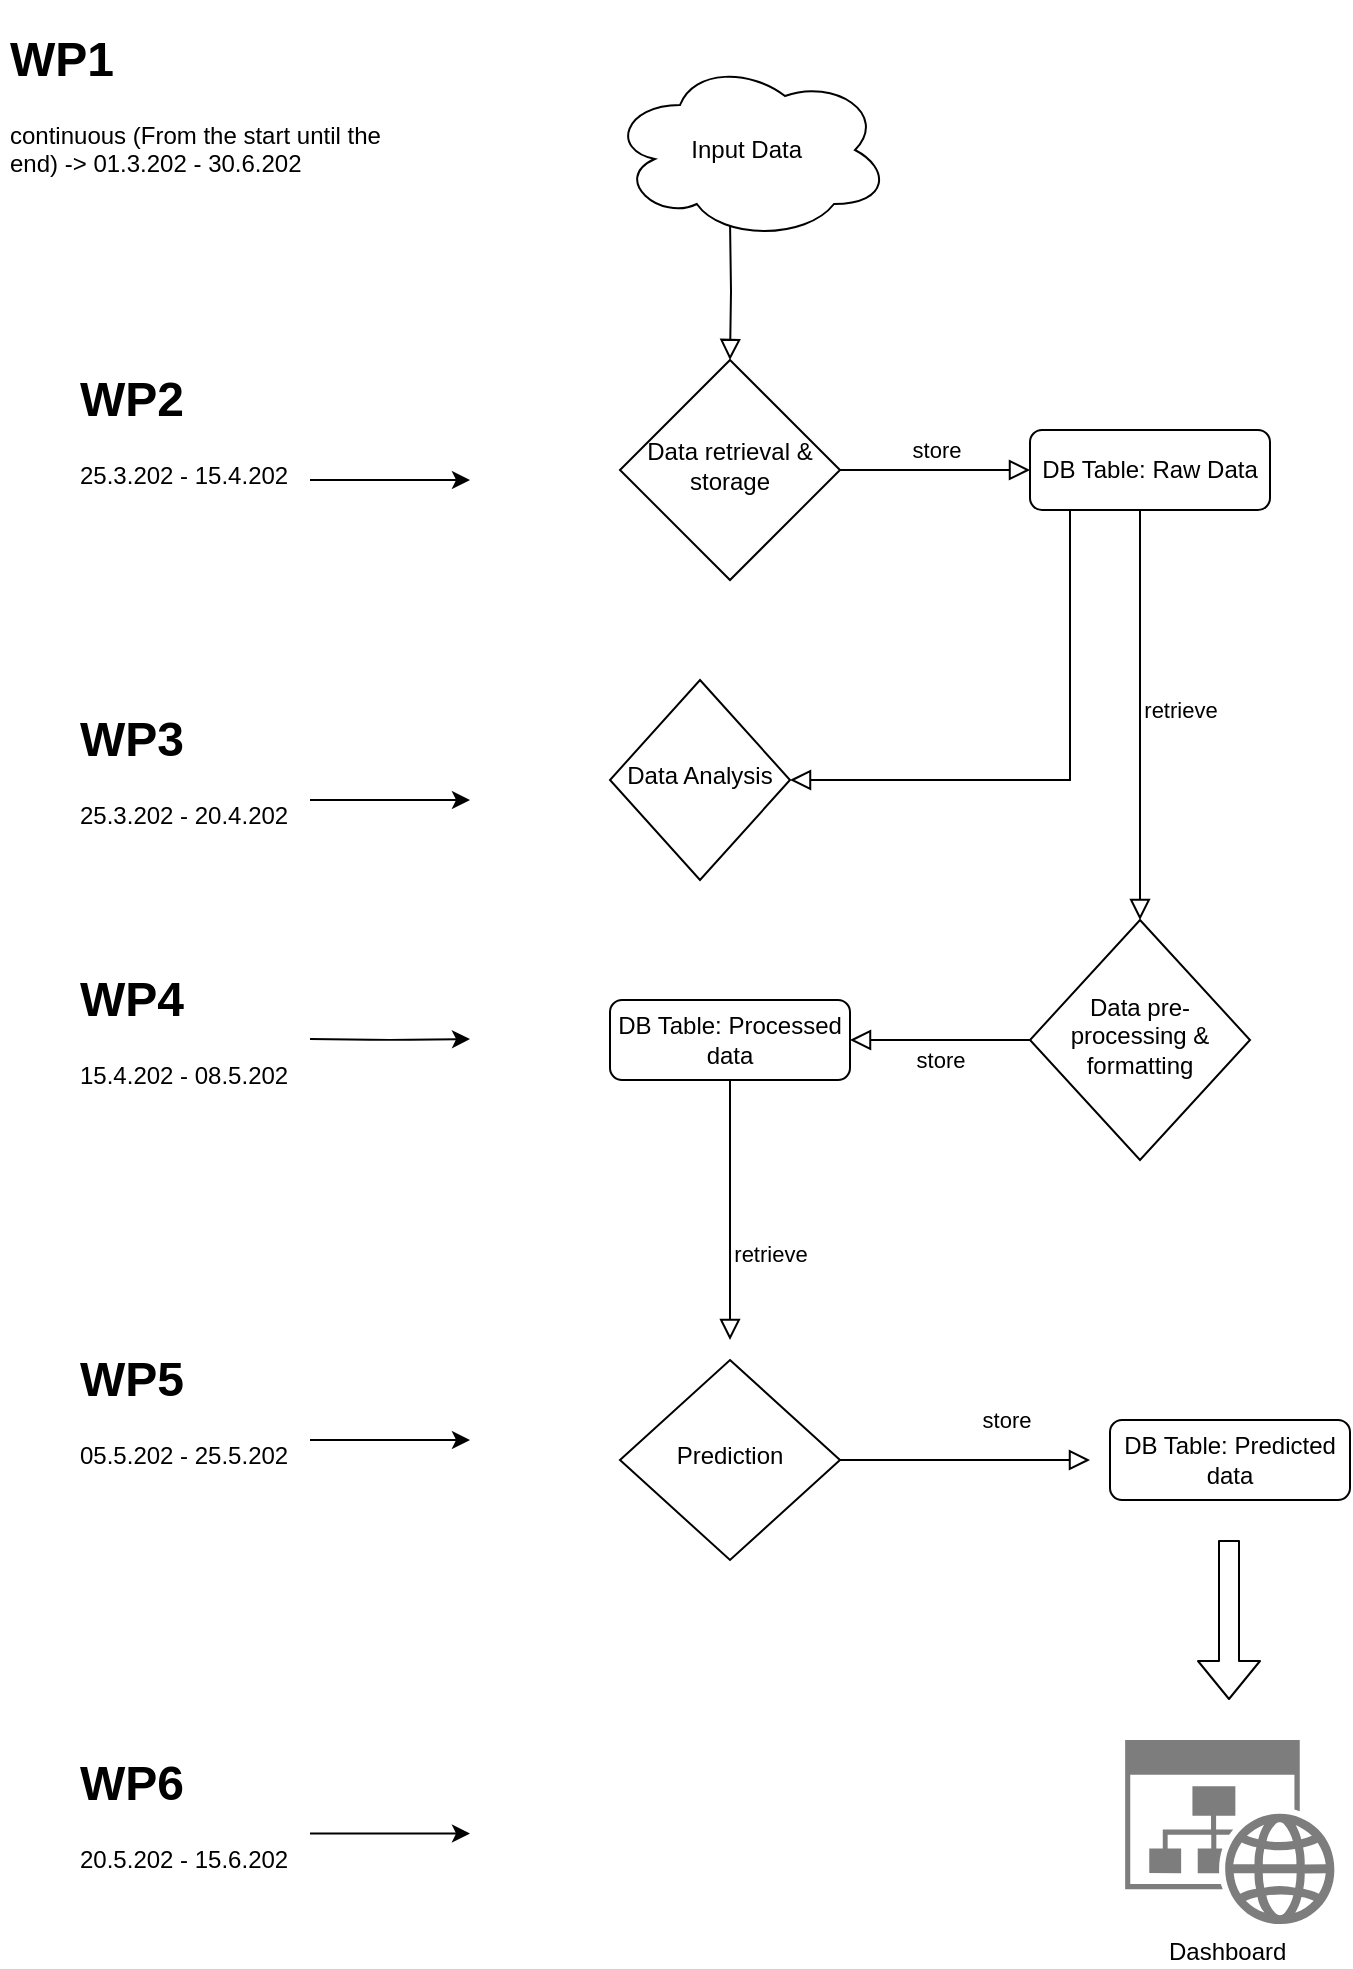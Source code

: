 <mxfile version="14.4.3" type="device"><diagram id="C5RBs43oDa-KdzZeNtuy" name="Page-1"><mxGraphModel dx="1422" dy="914" grid="1" gridSize="10" guides="1" tooltips="1" connect="1" arrows="1" fold="1" page="1" pageScale="1" pageWidth="827" pageHeight="1169" math="0" shadow="0"><root><mxCell id="WIyWlLk6GJQsqaUBKTNV-0"/><mxCell id="WIyWlLk6GJQsqaUBKTNV-1" parent="WIyWlLk6GJQsqaUBKTNV-0"/><mxCell id="WIyWlLk6GJQsqaUBKTNV-2" value="" style="rounded=0;html=1;jettySize=auto;orthogonalLoop=1;fontSize=11;endArrow=block;endFill=0;endSize=8;strokeWidth=1;shadow=0;labelBackgroundColor=none;edgeStyle=orthogonalEdgeStyle;" parent="WIyWlLk6GJQsqaUBKTNV-1" target="WIyWlLk6GJQsqaUBKTNV-6" edge="1"><mxGeometry relative="1" as="geometry"><mxPoint x="370" y="110" as="sourcePoint"/></mxGeometry></mxCell><mxCell id="WIyWlLk6GJQsqaUBKTNV-4" value="retrieve" style="rounded=0;html=1;jettySize=auto;orthogonalLoop=1;fontSize=11;endArrow=block;endFill=0;endSize=8;strokeWidth=1;shadow=0;labelBackgroundColor=none;edgeStyle=orthogonalEdgeStyle;entryX=0.5;entryY=0;entryDx=0;entryDy=0;exitX=0.5;exitY=1;exitDx=0;exitDy=0;" parent="WIyWlLk6GJQsqaUBKTNV-1" source="WIyWlLk6GJQsqaUBKTNV-7" target="WIyWlLk6GJQsqaUBKTNV-10" edge="1"><mxGeometry y="20" relative="1" as="geometry"><mxPoint as="offset"/><mxPoint x="550" y="310" as="sourcePoint"/><Array as="points"><mxPoint x="575" y="255"/></Array></mxGeometry></mxCell><mxCell id="WIyWlLk6GJQsqaUBKTNV-5" value="store" style="edgeStyle=orthogonalEdgeStyle;rounded=0;html=1;jettySize=auto;orthogonalLoop=1;fontSize=11;endArrow=block;endFill=0;endSize=8;strokeWidth=1;shadow=0;labelBackgroundColor=none;" parent="WIyWlLk6GJQsqaUBKTNV-1" source="WIyWlLk6GJQsqaUBKTNV-6" target="WIyWlLk6GJQsqaUBKTNV-7" edge="1"><mxGeometry y="10" relative="1" as="geometry"><mxPoint as="offset"/></mxGeometry></mxCell><mxCell id="WIyWlLk6GJQsqaUBKTNV-6" value="Data retrieval &amp;amp; storage" style="rhombus;whiteSpace=wrap;html=1;shadow=0;fontFamily=Helvetica;fontSize=12;align=center;strokeWidth=1;spacing=6;spacingTop=-4;" parent="WIyWlLk6GJQsqaUBKTNV-1" vertex="1"><mxGeometry x="315" y="180" width="110" height="110" as="geometry"/></mxCell><mxCell id="WIyWlLk6GJQsqaUBKTNV-7" value="DB Table: Raw Data" style="rounded=1;whiteSpace=wrap;html=1;fontSize=12;glass=0;strokeWidth=1;shadow=0;" parent="WIyWlLk6GJQsqaUBKTNV-1" vertex="1"><mxGeometry x="520" y="215" width="120" height="40" as="geometry"/></mxCell><mxCell id="WIyWlLk6GJQsqaUBKTNV-8" value="retrieve" style="rounded=0;html=1;jettySize=auto;orthogonalLoop=1;fontSize=11;endArrow=block;endFill=0;endSize=8;strokeWidth=1;shadow=0;labelBackgroundColor=none;edgeStyle=orthogonalEdgeStyle;exitX=0.5;exitY=1;exitDx=0;exitDy=0;" parent="WIyWlLk6GJQsqaUBKTNV-1" source="WIyWlLk6GJQsqaUBKTNV-12" edge="1"><mxGeometry x="0.333" y="20" relative="1" as="geometry"><mxPoint as="offset"/><mxPoint x="370" y="670" as="targetPoint"/></mxGeometry></mxCell><mxCell id="WIyWlLk6GJQsqaUBKTNV-9" value="store" style="edgeStyle=orthogonalEdgeStyle;rounded=0;html=1;jettySize=auto;orthogonalLoop=1;fontSize=11;endArrow=block;endFill=0;endSize=8;strokeWidth=1;shadow=0;labelBackgroundColor=none;" parent="WIyWlLk6GJQsqaUBKTNV-1" source="WIyWlLk6GJQsqaUBKTNV-10" target="WIyWlLk6GJQsqaUBKTNV-12" edge="1"><mxGeometry y="10" relative="1" as="geometry"><mxPoint as="offset"/></mxGeometry></mxCell><mxCell id="WIyWlLk6GJQsqaUBKTNV-10" value="Data pre-processing &amp;amp; formatting" style="rhombus;whiteSpace=wrap;html=1;shadow=0;fontFamily=Helvetica;fontSize=12;align=center;strokeWidth=1;spacing=6;spacingTop=-4;" parent="WIyWlLk6GJQsqaUBKTNV-1" vertex="1"><mxGeometry x="520" y="460" width="110" height="120" as="geometry"/></mxCell><mxCell id="WIyWlLk6GJQsqaUBKTNV-12" value="DB Table: Processed data" style="rounded=1;whiteSpace=wrap;html=1;fontSize=12;glass=0;strokeWidth=1;shadow=0;" parent="WIyWlLk6GJQsqaUBKTNV-1" vertex="1"><mxGeometry x="310" y="500" width="120" height="40" as="geometry"/></mxCell><mxCell id="VHxs0Lss7qgWKdy5ta5--0" value="DB Table: Predicted data" style="rounded=1;whiteSpace=wrap;html=1;fontSize=12;glass=0;strokeWidth=1;shadow=0;" vertex="1" parent="WIyWlLk6GJQsqaUBKTNV-1"><mxGeometry x="560" y="710" width="120" height="40" as="geometry"/></mxCell><mxCell id="VHxs0Lss7qgWKdy5ta5--1" value="Prediction" style="rhombus;whiteSpace=wrap;html=1;shadow=0;fontFamily=Helvetica;fontSize=12;align=center;strokeWidth=1;spacing=6;spacingTop=-4;" vertex="1" parent="WIyWlLk6GJQsqaUBKTNV-1"><mxGeometry x="315" y="680" width="110" height="100" as="geometry"/></mxCell><mxCell id="VHxs0Lss7qgWKdy5ta5--2" value="Input Data&amp;nbsp;" style="ellipse;shape=cloud;whiteSpace=wrap;html=1;" vertex="1" parent="WIyWlLk6GJQsqaUBKTNV-1"><mxGeometry x="310" y="30" width="140" height="90" as="geometry"/></mxCell><mxCell id="VHxs0Lss7qgWKdy5ta5--3" value="store" style="rounded=0;html=1;jettySize=auto;orthogonalLoop=1;fontSize=11;endArrow=block;endFill=0;endSize=8;strokeWidth=1;shadow=0;labelBackgroundColor=none;edgeStyle=orthogonalEdgeStyle;exitX=1;exitY=0.5;exitDx=0;exitDy=0;" edge="1" parent="WIyWlLk6GJQsqaUBKTNV-1" source="VHxs0Lss7qgWKdy5ta5--1"><mxGeometry x="0.333" y="20" relative="1" as="geometry"><mxPoint as="offset"/><mxPoint x="560" y="680" as="sourcePoint"/><mxPoint x="550" y="730" as="targetPoint"/></mxGeometry></mxCell><mxCell id="VHxs0Lss7qgWKdy5ta5--6" value="" style="shape=flexArrow;endArrow=classic;html=1;" edge="1" parent="WIyWlLk6GJQsqaUBKTNV-1"><mxGeometry width="50" height="50" relative="1" as="geometry"><mxPoint x="619.5" y="770" as="sourcePoint"/><mxPoint x="619.5" y="850" as="targetPoint"/></mxGeometry></mxCell><mxCell id="VHxs0Lss7qgWKdy5ta5--7" value="Dashboard&amp;nbsp;" style="aspect=fixed;pointerEvents=1;shadow=0;dashed=0;html=1;strokeColor=none;labelPosition=center;verticalLabelPosition=bottom;verticalAlign=top;align=center;shape=mxgraph.mscae.enterprise.website_generic;fillColor=#7D7D7D;" vertex="1" parent="WIyWlLk6GJQsqaUBKTNV-1"><mxGeometry x="567.58" y="870" width="104.83" height="92.25" as="geometry"/></mxCell><mxCell id="VHxs0Lss7qgWKdy5ta5--8" value="" style="endArrow=classic;html=1;" edge="1" parent="WIyWlLk6GJQsqaUBKTNV-1"><mxGeometry width="50" height="50" relative="1" as="geometry"><mxPoint x="160" y="240" as="sourcePoint"/><mxPoint x="240" y="240" as="targetPoint"/></mxGeometry></mxCell><mxCell id="VHxs0Lss7qgWKdy5ta5--9" value="" style="endArrow=classic;html=1;" edge="1" parent="WIyWlLk6GJQsqaUBKTNV-1"><mxGeometry width="50" height="50" relative="1" as="geometry"><mxPoint x="160" y="519.5" as="sourcePoint"/><mxPoint x="240" y="519.5" as="targetPoint"/><Array as="points"><mxPoint x="200" y="520"/></Array></mxGeometry></mxCell><mxCell id="VHxs0Lss7qgWKdy5ta5--10" value="" style="rounded=0;html=1;jettySize=auto;orthogonalLoop=1;fontSize=11;endArrow=block;endFill=0;endSize=8;strokeWidth=1;shadow=0;labelBackgroundColor=none;edgeStyle=orthogonalEdgeStyle;exitX=0.25;exitY=1;exitDx=0;exitDy=0;" edge="1" parent="WIyWlLk6GJQsqaUBKTNV-1" source="WIyWlLk6GJQsqaUBKTNV-7"><mxGeometry relative="1" as="geometry"><mxPoint x="460" y="270" as="sourcePoint"/><mxPoint x="400" y="390" as="targetPoint"/><Array as="points"><mxPoint x="540" y="255"/><mxPoint x="540" y="390"/></Array></mxGeometry></mxCell><mxCell id="VHxs0Lss7qgWKdy5ta5--11" value="Data Analysis" style="rhombus;whiteSpace=wrap;html=1;shadow=0;fontFamily=Helvetica;fontSize=12;align=center;strokeWidth=1;spacing=6;spacingTop=-4;" vertex="1" parent="WIyWlLk6GJQsqaUBKTNV-1"><mxGeometry x="310" y="340" width="90" height="100" as="geometry"/></mxCell><mxCell id="VHxs0Lss7qgWKdy5ta5--12" value="" style="endArrow=classic;html=1;" edge="1" parent="WIyWlLk6GJQsqaUBKTNV-1"><mxGeometry width="50" height="50" relative="1" as="geometry"><mxPoint x="160" y="400" as="sourcePoint"/><mxPoint x="240" y="400" as="targetPoint"/></mxGeometry></mxCell><mxCell id="VHxs0Lss7qgWKdy5ta5--13" value="" style="endArrow=classic;html=1;" edge="1" parent="WIyWlLk6GJQsqaUBKTNV-1"><mxGeometry width="50" height="50" relative="1" as="geometry"><mxPoint x="160" y="720" as="sourcePoint"/><mxPoint x="240" y="720" as="targetPoint"/></mxGeometry></mxCell><mxCell id="VHxs0Lss7qgWKdy5ta5--14" value="" style="endArrow=classic;html=1;" edge="1" parent="WIyWlLk6GJQsqaUBKTNV-1"><mxGeometry width="50" height="50" relative="1" as="geometry"><mxPoint x="160" y="916.75" as="sourcePoint"/><mxPoint x="240" y="916.75" as="targetPoint"/></mxGeometry></mxCell><mxCell id="VHxs0Lss7qgWKdy5ta5--15" value="&lt;h1&gt;WP2&lt;/h1&gt;&lt;p&gt;25.3.202 - 15.4.202&lt;/p&gt;" style="text;html=1;strokeColor=none;fillColor=none;spacing=5;spacingTop=-20;whiteSpace=wrap;overflow=hidden;rounded=0;" vertex="1" parent="WIyWlLk6GJQsqaUBKTNV-1"><mxGeometry x="40" y="180" width="120" height="90" as="geometry"/></mxCell><mxCell id="VHxs0Lss7qgWKdy5ta5--16" value="&lt;h1&gt;WP3&lt;/h1&gt;&lt;p&gt;25.3.202 - 20.4.202&lt;/p&gt;" style="text;html=1;strokeColor=none;fillColor=none;spacing=5;spacingTop=-20;whiteSpace=wrap;overflow=hidden;rounded=0;" vertex="1" parent="WIyWlLk6GJQsqaUBKTNV-1"><mxGeometry x="40" y="350" width="120" height="90" as="geometry"/></mxCell><mxCell id="VHxs0Lss7qgWKdy5ta5--17" value="&lt;h1&gt;WP4&lt;/h1&gt;&lt;p&gt;15.4.202 - 08.5.202&lt;/p&gt;" style="text;html=1;strokeColor=none;fillColor=none;spacing=5;spacingTop=-20;whiteSpace=wrap;overflow=hidden;rounded=0;" vertex="1" parent="WIyWlLk6GJQsqaUBKTNV-1"><mxGeometry x="40" y="480" width="120" height="90" as="geometry"/></mxCell><mxCell id="VHxs0Lss7qgWKdy5ta5--18" value="&lt;h1&gt;WP5&lt;/h1&gt;&lt;p&gt;05.5.202 - 25.5.202&lt;/p&gt;" style="text;html=1;strokeColor=none;fillColor=none;spacing=5;spacingTop=-20;whiteSpace=wrap;overflow=hidden;rounded=0;" vertex="1" parent="WIyWlLk6GJQsqaUBKTNV-1"><mxGeometry x="40" y="670" width="120" height="90" as="geometry"/></mxCell><mxCell id="VHxs0Lss7qgWKdy5ta5--19" value="&lt;h1&gt;WP6&lt;/h1&gt;&lt;p&gt;20.5.202 - 15.6.202&lt;/p&gt;" style="text;html=1;strokeColor=none;fillColor=none;spacing=5;spacingTop=-20;whiteSpace=wrap;overflow=hidden;rounded=0;" vertex="1" parent="WIyWlLk6GJQsqaUBKTNV-1"><mxGeometry x="40" y="872.25" width="120" height="90" as="geometry"/></mxCell><mxCell id="VHxs0Lss7qgWKdy5ta5--20" value="&lt;h1&gt;WP1&lt;/h1&gt;&lt;div&gt;continuous (From the start until the end) -&amp;gt; 01.3.202 - 30.6.202&lt;/div&gt;" style="text;html=1;strokeColor=none;fillColor=none;spacing=5;spacingTop=-20;whiteSpace=wrap;overflow=hidden;rounded=0;" vertex="1" parent="WIyWlLk6GJQsqaUBKTNV-1"><mxGeometry x="5" y="10" width="205" height="120" as="geometry"/></mxCell></root></mxGraphModel></diagram></mxfile>